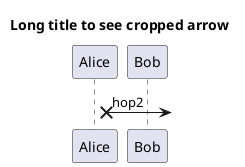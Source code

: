 {
  "sha1": "klij3ur64mhk5rtcna8toyew5lvzrcb",
  "insertion": {
    "when": "2024-06-03T18:59:33.125Z",
    "url": "https://forum.plantuml.net/14104/sequence-diagram-incoming-outgoing-some-arrows-are-inverted",
    "user": "plantuml@gmail.com"
  }
}
@startuml
title Long title to see cropped arrow
participant Alice 
participant Bob   

Alice x->] : hop2

@enduml
